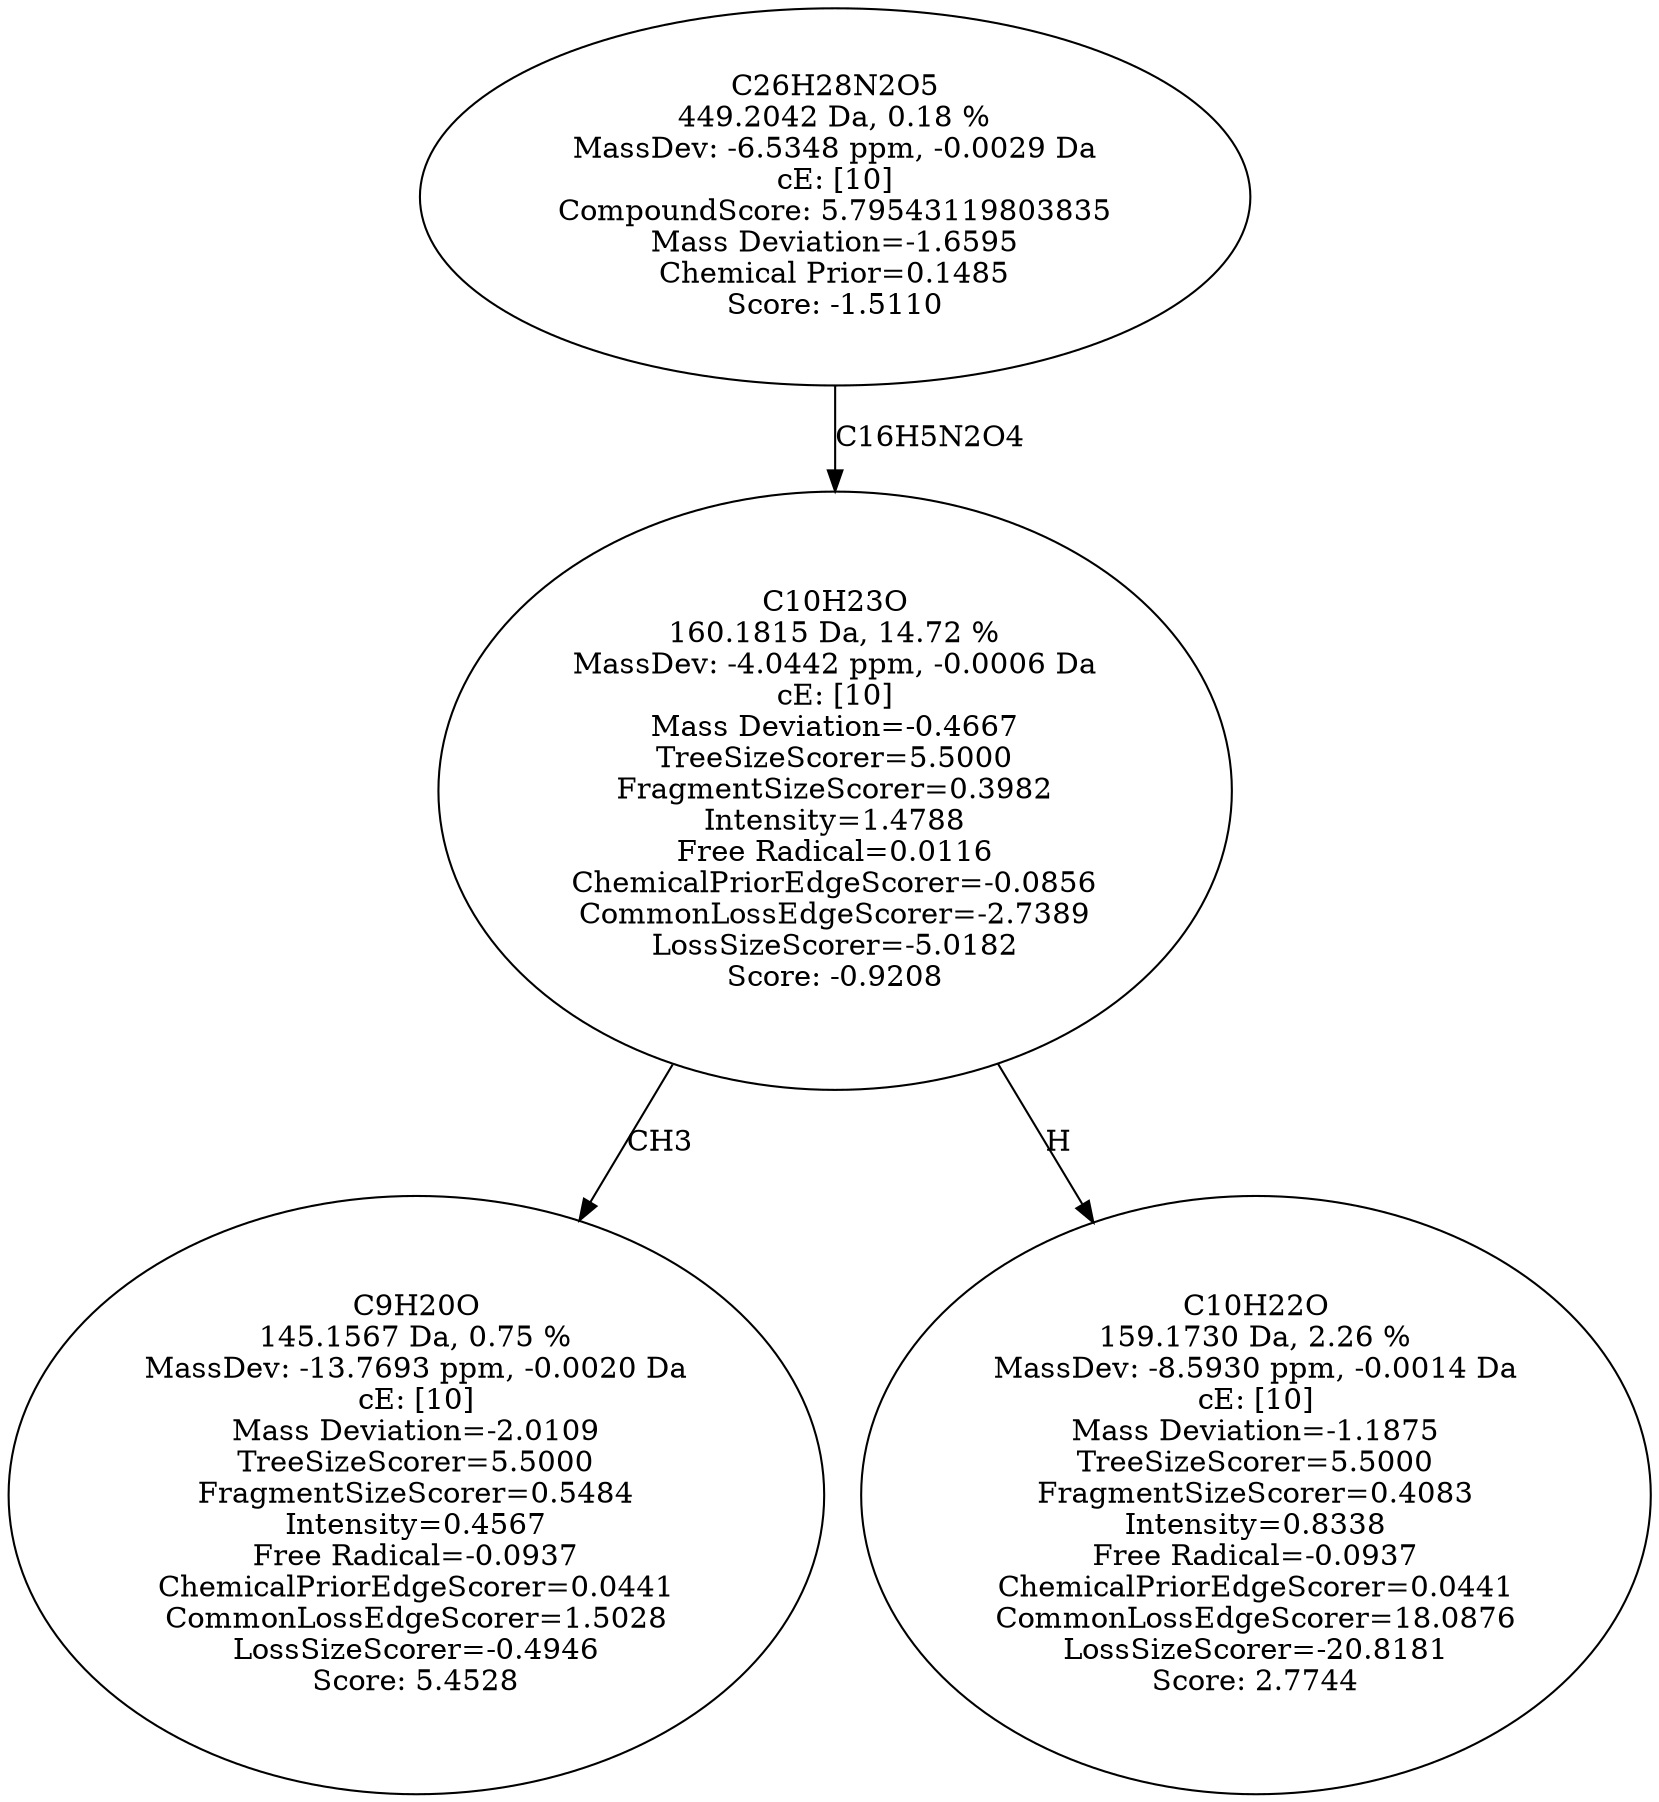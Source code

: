 strict digraph {
v1 [label="C9H20O\n145.1567 Da, 0.75 %\nMassDev: -13.7693 ppm, -0.0020 Da\ncE: [10]\nMass Deviation=-2.0109\nTreeSizeScorer=5.5000\nFragmentSizeScorer=0.5484\nIntensity=0.4567\nFree Radical=-0.0937\nChemicalPriorEdgeScorer=0.0441\nCommonLossEdgeScorer=1.5028\nLossSizeScorer=-0.4946\nScore: 5.4528"];
v2 [label="C10H22O\n159.1730 Da, 2.26 %\nMassDev: -8.5930 ppm, -0.0014 Da\ncE: [10]\nMass Deviation=-1.1875\nTreeSizeScorer=5.5000\nFragmentSizeScorer=0.4083\nIntensity=0.8338\nFree Radical=-0.0937\nChemicalPriorEdgeScorer=0.0441\nCommonLossEdgeScorer=18.0876\nLossSizeScorer=-20.8181\nScore: 2.7744"];
v3 [label="C10H23O\n160.1815 Da, 14.72 %\nMassDev: -4.0442 ppm, -0.0006 Da\ncE: [10]\nMass Deviation=-0.4667\nTreeSizeScorer=5.5000\nFragmentSizeScorer=0.3982\nIntensity=1.4788\nFree Radical=0.0116\nChemicalPriorEdgeScorer=-0.0856\nCommonLossEdgeScorer=-2.7389\nLossSizeScorer=-5.0182\nScore: -0.9208"];
v4 [label="C26H28N2O5\n449.2042 Da, 0.18 %\nMassDev: -6.5348 ppm, -0.0029 Da\ncE: [10]\nCompoundScore: 5.79543119803835\nMass Deviation=-1.6595\nChemical Prior=0.1485\nScore: -1.5110"];
v3 -> v1 [label="CH3"];
v3 -> v2 [label="H"];
v4 -> v3 [label="C16H5N2O4"];
}
